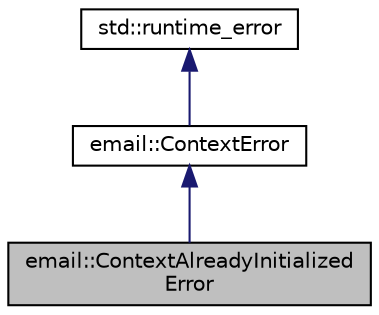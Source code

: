 digraph "email::ContextAlreadyInitializedError"
{
 // LATEX_PDF_SIZE
  edge [fontname="Helvetica",fontsize="10",labelfontname="Helvetica",labelfontsize="10"];
  node [fontname="Helvetica",fontsize="10",shape=record];
  Node1 [label="email::ContextAlreadyInitialized\lError",height=0.2,width=0.4,color="black", fillcolor="grey75", style="filled", fontcolor="black",tooltip="Error when the context is already initialized."];
  Node2 -> Node1 [dir="back",color="midnightblue",fontsize="10",style="solid",fontname="Helvetica"];
  Node2 [label="email::ContextError",height=0.2,width=0.4,color="black", fillcolor="white", style="filled",URL="$classemail_1_1ContextError.html",tooltip="Generic context error."];
  Node3 -> Node2 [dir="back",color="midnightblue",fontsize="10",style="solid",fontname="Helvetica"];
  Node3 [label="std::runtime_error",height=0.2,width=0.4,color="black", fillcolor="white", style="filled",URL="/home/runner/work/rmw_email/rmw_email/gen_docs/data/cppreference-doxygen-web.tag.xml$cpp/error/runtime_error.html",tooltip=" "];
}
